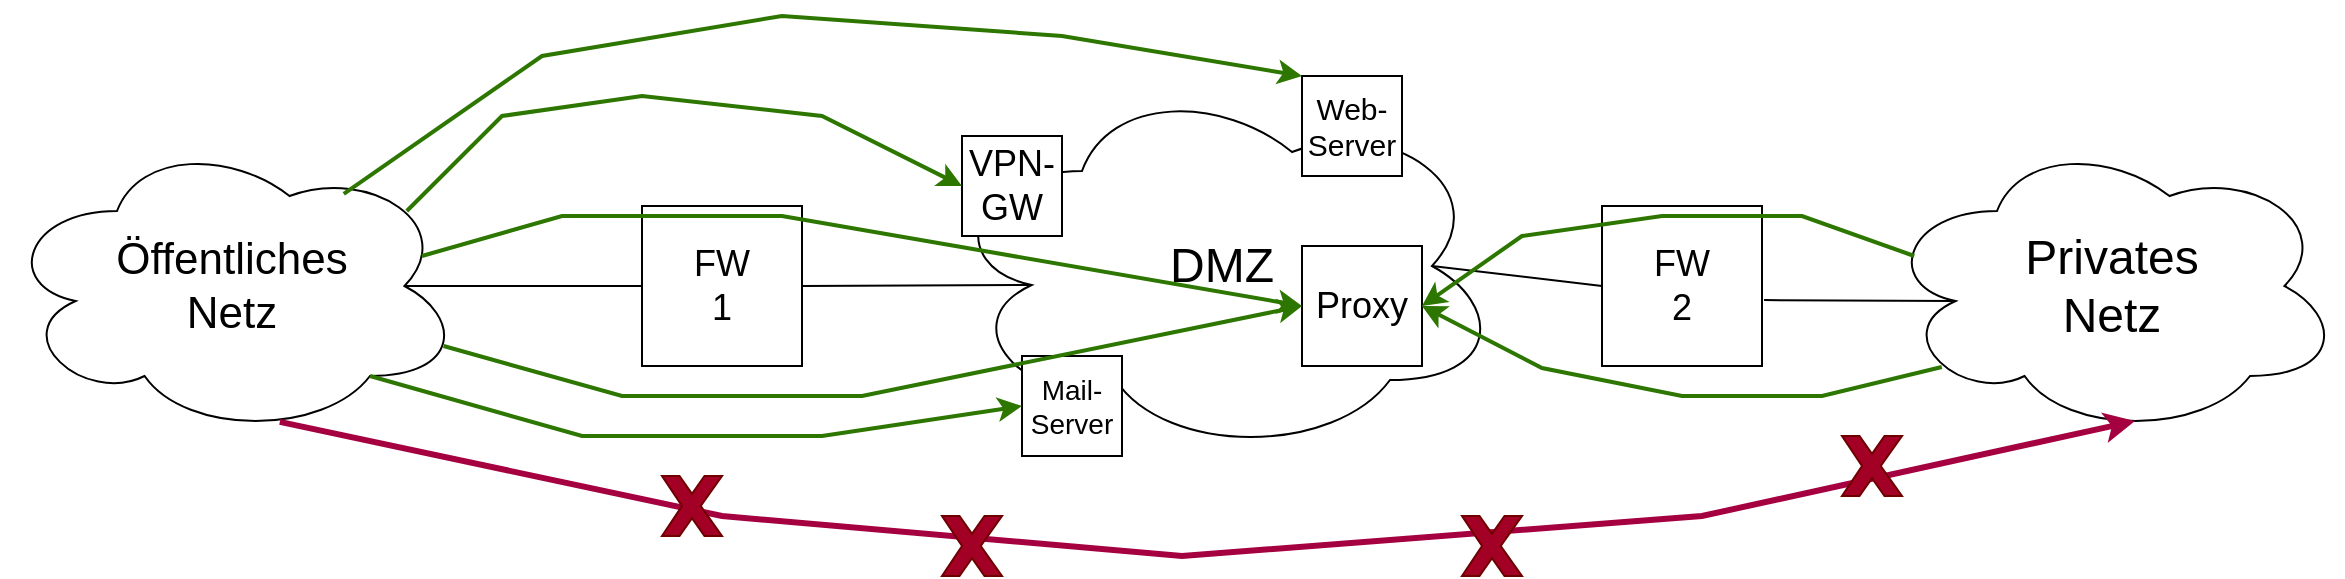<mxfile version="21.3.7" type="device">
  <diagram name="Page-1" id="xDFV5pvu1kvxSuQ7Cg2e">
    <mxGraphModel dx="794" dy="1198" grid="1" gridSize="10" guides="1" tooltips="1" connect="1" arrows="1" fold="1" page="1" pageScale="1" pageWidth="1654" pageHeight="2336" math="0" shadow="0">
      <root>
        <mxCell id="0" />
        <mxCell id="1" parent="0" />
        <mxCell id="BZhtztDHGyf2tm-LgQFS-1" value="&lt;font style=&quot;font-size: 22px;&quot;&gt;Öffentliches&lt;br&gt;Netz&lt;/font&gt;" style="ellipse;shape=cloud;whiteSpace=wrap;html=1;" vertex="1" parent="1">
          <mxGeometry x="10" y="300" width="230" height="150" as="geometry" />
        </mxCell>
        <mxCell id="BZhtztDHGyf2tm-LgQFS-2" value="&lt;font style=&quot;font-size: 18px;&quot;&gt;FW&lt;br&gt;1&lt;/font&gt;" style="whiteSpace=wrap;html=1;aspect=fixed;" vertex="1" parent="1">
          <mxGeometry x="330" y="335" width="80" height="80" as="geometry" />
        </mxCell>
        <mxCell id="BZhtztDHGyf2tm-LgQFS-3" value="&lt;font style=&quot;font-size: 24px;&quot;&gt;DMZ&lt;/font&gt;" style="ellipse;shape=cloud;whiteSpace=wrap;html=1;" vertex="1" parent="1">
          <mxGeometry x="480" y="270" width="280" height="190" as="geometry" />
        </mxCell>
        <mxCell id="BZhtztDHGyf2tm-LgQFS-4" value="&lt;font style=&quot;font-size: 18px;&quot;&gt;FW&lt;br&gt;2&lt;br&gt;&lt;/font&gt;" style="whiteSpace=wrap;html=1;aspect=fixed;" vertex="1" parent="1">
          <mxGeometry x="810" y="335" width="80" height="80" as="geometry" />
        </mxCell>
        <mxCell id="BZhtztDHGyf2tm-LgQFS-5" value="&lt;font style=&quot;font-size: 24px;&quot;&gt;Privates&lt;br&gt;Netz&lt;br&gt;&lt;/font&gt;" style="ellipse;shape=cloud;whiteSpace=wrap;html=1;" vertex="1" parent="1">
          <mxGeometry x="950" y="300" width="230" height="150" as="geometry" />
        </mxCell>
        <mxCell id="BZhtztDHGyf2tm-LgQFS-6" value="&lt;span style=&quot;font-size: 18px;&quot;&gt;VPN-&lt;br&gt;GW&lt;br&gt;&lt;/span&gt;" style="whiteSpace=wrap;html=1;aspect=fixed;" vertex="1" parent="1">
          <mxGeometry x="490" y="300" width="50" height="50" as="geometry" />
        </mxCell>
        <mxCell id="BZhtztDHGyf2tm-LgQFS-7" value="&lt;span style=&quot;font-size: 14px;&quot;&gt;Mail-&lt;br&gt;Server&lt;br&gt;&lt;/span&gt;" style="whiteSpace=wrap;html=1;aspect=fixed;" vertex="1" parent="1">
          <mxGeometry x="520" y="410" width="50" height="50" as="geometry" />
        </mxCell>
        <mxCell id="BZhtztDHGyf2tm-LgQFS-8" value="&lt;span style=&quot;font-size: 18px;&quot;&gt;Proxy&lt;br&gt;&lt;/span&gt;" style="whiteSpace=wrap;html=1;aspect=fixed;" vertex="1" parent="1">
          <mxGeometry x="660" y="355" width="60" height="60" as="geometry" />
        </mxCell>
        <mxCell id="BZhtztDHGyf2tm-LgQFS-9" value="&lt;font style=&quot;font-size: 15px;&quot;&gt;Web-&lt;br&gt;Server&lt;/font&gt;" style="whiteSpace=wrap;html=1;aspect=fixed;" vertex="1" parent="1">
          <mxGeometry x="660" y="270" width="50" height="50" as="geometry" />
        </mxCell>
        <mxCell id="BZhtztDHGyf2tm-LgQFS-12" value="" style="endArrow=classic;html=1;rounded=0;exitX=0.604;exitY=0.953;exitDx=0;exitDy=0;exitPerimeter=0;entryX=0.55;entryY=0.95;entryDx=0;entryDy=0;entryPerimeter=0;fillColor=#d80073;strokeColor=#A50040;strokeWidth=3;noJump=0;" edge="1" parent="1" source="BZhtztDHGyf2tm-LgQFS-1" target="BZhtztDHGyf2tm-LgQFS-5">
          <mxGeometry width="50" height="50" relative="1" as="geometry">
            <mxPoint x="400" y="520" as="sourcePoint" />
            <mxPoint x="670" y="560" as="targetPoint" />
            <Array as="points">
              <mxPoint x="370" y="490" />
              <mxPoint x="600" y="510" />
              <mxPoint x="860" y="490" />
            </Array>
          </mxGeometry>
        </mxCell>
        <mxCell id="BZhtztDHGyf2tm-LgQFS-14" value="" style="endArrow=none;html=1;rounded=0;entryX=0.16;entryY=0.55;entryDx=0;entryDy=0;entryPerimeter=0;exitX=1.013;exitY=0.588;exitDx=0;exitDy=0;exitPerimeter=0;" edge="1" parent="1" source="BZhtztDHGyf2tm-LgQFS-4" target="BZhtztDHGyf2tm-LgQFS-5">
          <mxGeometry width="50" height="50" relative="1" as="geometry">
            <mxPoint x="620" y="550" as="sourcePoint" />
            <mxPoint x="670" y="500" as="targetPoint" />
          </mxGeometry>
        </mxCell>
        <mxCell id="BZhtztDHGyf2tm-LgQFS-15" value="" style="endArrow=none;html=1;rounded=0;entryX=0;entryY=0.5;entryDx=0;entryDy=0;exitX=0.875;exitY=0.5;exitDx=0;exitDy=0;exitPerimeter=0;" edge="1" parent="1" source="BZhtztDHGyf2tm-LgQFS-3" target="BZhtztDHGyf2tm-LgQFS-4">
          <mxGeometry width="50" height="50" relative="1" as="geometry">
            <mxPoint x="731" y="374.5" as="sourcePoint" />
            <mxPoint x="827" y="375.5" as="targetPoint" />
          </mxGeometry>
        </mxCell>
        <mxCell id="BZhtztDHGyf2tm-LgQFS-17" value="" style="endArrow=none;html=1;rounded=0;entryX=0.16;entryY=0.55;entryDx=0;entryDy=0;entryPerimeter=0;exitX=1;exitY=0.5;exitDx=0;exitDy=0;" edge="1" parent="1" source="BZhtztDHGyf2tm-LgQFS-2" target="BZhtztDHGyf2tm-LgQFS-3">
          <mxGeometry width="50" height="50" relative="1" as="geometry">
            <mxPoint x="620" y="550" as="sourcePoint" />
            <mxPoint x="670" y="500" as="targetPoint" />
          </mxGeometry>
        </mxCell>
        <mxCell id="BZhtztDHGyf2tm-LgQFS-18" value="" style="endArrow=none;html=1;rounded=0;exitX=0.875;exitY=0.5;exitDx=0;exitDy=0;exitPerimeter=0;" edge="1" parent="1" source="BZhtztDHGyf2tm-LgQFS-1" target="BZhtztDHGyf2tm-LgQFS-2">
          <mxGeometry width="50" height="50" relative="1" as="geometry">
            <mxPoint x="240" y="425" as="sourcePoint" />
            <mxPoint x="310.711" y="375" as="targetPoint" />
          </mxGeometry>
        </mxCell>
        <mxCell id="BZhtztDHGyf2tm-LgQFS-21" value="" style="verticalLabelPosition=bottom;verticalAlign=top;html=1;shape=mxgraph.basic.x;fillColor=#a20025;fontColor=#ffffff;strokeColor=#6F0000;" vertex="1" parent="1">
          <mxGeometry x="340" y="470" width="30" height="30" as="geometry" />
        </mxCell>
        <mxCell id="BZhtztDHGyf2tm-LgQFS-22" value="" style="verticalLabelPosition=bottom;verticalAlign=top;html=1;shape=mxgraph.basic.x;fillColor=#a20025;fontColor=#ffffff;strokeColor=#6F0000;" vertex="1" parent="1">
          <mxGeometry x="480" y="490" width="30" height="30" as="geometry" />
        </mxCell>
        <mxCell id="BZhtztDHGyf2tm-LgQFS-23" value="" style="verticalLabelPosition=bottom;verticalAlign=top;html=1;shape=mxgraph.basic.x;fillColor=#a20025;fontColor=#ffffff;strokeColor=#6F0000;" vertex="1" parent="1">
          <mxGeometry x="740" y="490" width="30" height="30" as="geometry" />
        </mxCell>
        <mxCell id="BZhtztDHGyf2tm-LgQFS-27" value="" style="verticalLabelPosition=bottom;verticalAlign=top;html=1;shape=mxgraph.basic.x;fillColor=#a20025;fontColor=#ffffff;strokeColor=#6F0000;" vertex="1" parent="1">
          <mxGeometry x="930" y="450" width="30" height="30" as="geometry" />
        </mxCell>
        <mxCell id="BZhtztDHGyf2tm-LgQFS-30" value="" style="endArrow=classic;html=1;rounded=0;entryX=0;entryY=0.5;entryDx=0;entryDy=0;exitX=0.88;exitY=0.25;exitDx=0;exitDy=0;exitPerimeter=0;strokeWidth=2;fillColor=#60a917;strokeColor=#2D7600;" edge="1" parent="1" source="BZhtztDHGyf2tm-LgQFS-1" target="BZhtztDHGyf2tm-LgQFS-6">
          <mxGeometry width="50" height="50" relative="1" as="geometry">
            <mxPoint x="240" y="320" as="sourcePoint" />
            <mxPoint x="290" y="270" as="targetPoint" />
            <Array as="points">
              <mxPoint x="260" y="290" />
              <mxPoint x="330" y="280" />
              <mxPoint x="420" y="290" />
            </Array>
          </mxGeometry>
        </mxCell>
        <mxCell id="BZhtztDHGyf2tm-LgQFS-33" value="" style="endArrow=classic;html=1;rounded=0;entryX=0;entryY=0;entryDx=0;entryDy=0;exitX=0.743;exitY=0.193;exitDx=0;exitDy=0;exitPerimeter=0;strokeWidth=2;fillColor=#60a917;strokeColor=#2D7600;" edge="1" parent="1" source="BZhtztDHGyf2tm-LgQFS-1" target="BZhtztDHGyf2tm-LgQFS-9">
          <mxGeometry width="50" height="50" relative="1" as="geometry">
            <mxPoint x="290" y="240" as="sourcePoint" />
            <mxPoint x="340" y="190" as="targetPoint" />
            <Array as="points">
              <mxPoint x="280" y="260" />
              <mxPoint x="400" y="240" />
              <mxPoint x="540" y="250" />
            </Array>
          </mxGeometry>
        </mxCell>
        <mxCell id="BZhtztDHGyf2tm-LgQFS-34" value="" style="endArrow=classic;html=1;rounded=0;entryX=0;entryY=0.5;entryDx=0;entryDy=0;exitX=0.8;exitY=0.8;exitDx=0;exitDy=0;exitPerimeter=0;strokeWidth=2;fillColor=#60a917;strokeColor=#2D7600;" edge="1" parent="1" source="BZhtztDHGyf2tm-LgQFS-1" target="BZhtztDHGyf2tm-LgQFS-7">
          <mxGeometry width="50" height="50" relative="1" as="geometry">
            <mxPoint x="202" y="628" as="sourcePoint" />
            <mxPoint x="480" y="615" as="targetPoint" />
            <Array as="points">
              <mxPoint x="300" y="450" />
              <mxPoint x="350" y="450" />
              <mxPoint x="420" y="450" />
            </Array>
          </mxGeometry>
        </mxCell>
        <mxCell id="BZhtztDHGyf2tm-LgQFS-35" value="" style="endArrow=classic;html=1;rounded=0;entryX=0;entryY=0.5;entryDx=0;entryDy=0;exitX=0.913;exitY=0.4;exitDx=0;exitDy=0;exitPerimeter=0;strokeWidth=2;fillColor=#60a917;strokeColor=#2D7600;" edge="1" parent="1" source="BZhtztDHGyf2tm-LgQFS-1" target="BZhtztDHGyf2tm-LgQFS-8">
          <mxGeometry width="50" height="50" relative="1" as="geometry">
            <mxPoint x="232" y="358" as="sourcePoint" />
            <mxPoint x="510" y="345" as="targetPoint" />
            <Array as="points">
              <mxPoint x="290" y="340" />
              <mxPoint x="340" y="340" />
              <mxPoint x="400" y="340" />
            </Array>
          </mxGeometry>
        </mxCell>
        <mxCell id="BZhtztDHGyf2tm-LgQFS-36" value="" style="endArrow=classic;html=1;rounded=0;entryX=0;entryY=0.5;entryDx=0;entryDy=0;exitX=0.96;exitY=0.7;exitDx=0;exitDy=0;exitPerimeter=0;strokeWidth=2;fillColor=#60a917;strokeColor=#2D7600;" edge="1" parent="1" source="BZhtztDHGyf2tm-LgQFS-1" target="BZhtztDHGyf2tm-LgQFS-8">
          <mxGeometry width="50" height="50" relative="1" as="geometry">
            <mxPoint x="204" y="430" as="sourcePoint" />
            <mxPoint x="530" y="445" as="targetPoint" />
            <Array as="points">
              <mxPoint x="320" y="430" />
              <mxPoint x="440" y="430" />
            </Array>
          </mxGeometry>
        </mxCell>
        <mxCell id="BZhtztDHGyf2tm-LgQFS-37" value="" style="endArrow=classic;html=1;rounded=0;entryX=1;entryY=0.5;entryDx=0;entryDy=0;exitX=0.07;exitY=0.4;exitDx=0;exitDy=0;exitPerimeter=0;fillColor=#60a917;strokeColor=#2D7600;strokeWidth=2;" edge="1" parent="1" source="BZhtztDHGyf2tm-LgQFS-5" target="BZhtztDHGyf2tm-LgQFS-8">
          <mxGeometry width="50" height="50" relative="1" as="geometry">
            <mxPoint x="500" y="550" as="sourcePoint" />
            <mxPoint x="550" y="500" as="targetPoint" />
            <Array as="points">
              <mxPoint x="910" y="340" />
              <mxPoint x="840" y="340" />
              <mxPoint x="770" y="350" />
            </Array>
          </mxGeometry>
        </mxCell>
        <mxCell id="BZhtztDHGyf2tm-LgQFS-38" value="" style="endArrow=classic;html=1;rounded=0;entryX=1;entryY=0.5;entryDx=0;entryDy=0;exitX=0.13;exitY=0.77;exitDx=0;exitDy=0;exitPerimeter=0;fillColor=#60a917;strokeColor=#2D7600;strokeWidth=2;" edge="1" parent="1" source="BZhtztDHGyf2tm-LgQFS-5" target="BZhtztDHGyf2tm-LgQFS-8">
          <mxGeometry width="50" height="50" relative="1" as="geometry">
            <mxPoint x="800" y="480" as="sourcePoint" />
            <mxPoint x="850" y="430" as="targetPoint" />
            <Array as="points">
              <mxPoint x="920" y="430" />
              <mxPoint x="850" y="430" />
              <mxPoint x="780" y="416" />
            </Array>
          </mxGeometry>
        </mxCell>
      </root>
    </mxGraphModel>
  </diagram>
</mxfile>

